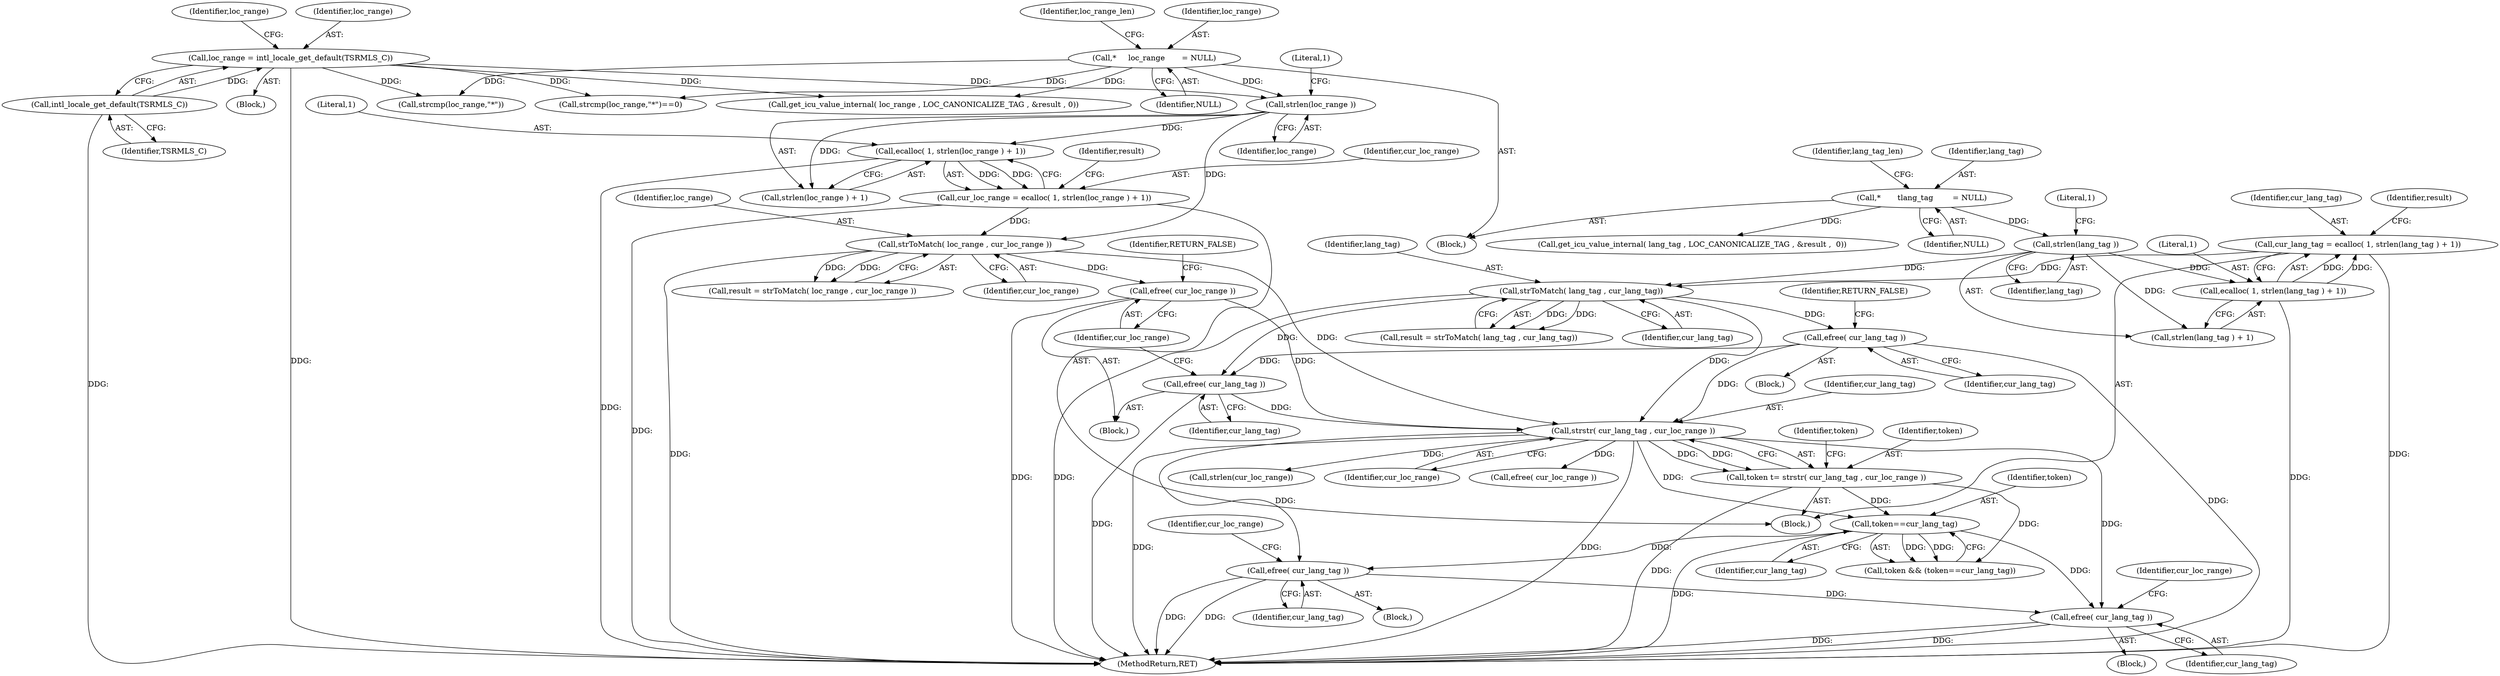 digraph "0_php-src_97eff7eb57fc2320c267a949cffd622c38712484?w=1_10@pointer" {
"1000423" [label="(Call,efree( cur_lang_tag ))"];
"1000390" [label="(Call,token==cur_lang_tag)"];
"1000382" [label="(Call,token \t= strstr( cur_lang_tag , cur_loc_range ))"];
"1000384" [label="(Call,strstr( cur_lang_tag , cur_loc_range ))"];
"1000356" [label="(Call,efree( cur_lang_tag ))"];
"1000348" [label="(Call,strToMatch( lang_tag , cur_lang_tag))"];
"1000343" [label="(Call,strlen(lang_tag ))"];
"1000116" [label="(Call,*       \tlang_tag        = NULL)"];
"1000338" [label="(Call,cur_lang_tag = ecalloc( 1, strlen(lang_tag ) + 1))"];
"1000340" [label="(Call,ecalloc( 1, strlen(lang_tag ) + 1))"];
"1000377" [label="(Call,efree( cur_lang_tag ))"];
"1000379" [label="(Call,efree( cur_loc_range ))"];
"1000369" [label="(Call,strToMatch( loc_range , cur_loc_range ))"];
"1000364" [label="(Call,strlen(loc_range ))"];
"1000124" [label="(Call,*     loc_range       = NULL)"];
"1000174" [label="(Call,loc_range = intl_locale_get_default(TSRMLS_C))"];
"1000176" [label="(Call,intl_locale_get_default(TSRMLS_C))"];
"1000359" [label="(Call,cur_loc_range = ecalloc( 1, strlen(loc_range ) + 1))"];
"1000361" [label="(Call,ecalloc( 1, strlen(loc_range ) + 1))"];
"1000412" [label="(Call,efree( cur_lang_tag ))"];
"1000116" [label="(Call,*       \tlang_tag        = NULL)"];
"1000376" [label="(Block,)"];
"1000129" [label="(Identifier,loc_range_len)"];
"1000181" [label="(Identifier,loc_range)"];
"1000392" [label="(Identifier,cur_lang_tag)"];
"1000118" [label="(Identifier,NULL)"];
"1000358" [label="(Identifier,RETURN_FALSE)"];
"1000362" [label="(Literal,1)"];
"1000382" [label="(Call,token \t= strstr( cur_lang_tag , cur_loc_range ))"];
"1000412" [label="(Call,efree( cur_lang_tag ))"];
"1000350" [label="(Identifier,cur_lang_tag)"];
"1000347" [label="(Identifier,result)"];
"1000370" [label="(Identifier,loc_range)"];
"1000357" [label="(Identifier,cur_lang_tag)"];
"1000349" [label="(Identifier,lang_tag)"];
"1000342" [label="(Call,strlen(lang_tag ) + 1)"];
"1000398" [label="(Call,strlen(cur_loc_range))"];
"1000422" [label="(Block,)"];
"1000366" [label="(Literal,1)"];
"1000356" [label="(Call,efree( cur_lang_tag ))"];
"1000338" [label="(Call,cur_lang_tag = ecalloc( 1, strlen(lang_tag ) + 1))"];
"1000385" [label="(Identifier,cur_lang_tag)"];
"1000386" [label="(Identifier,cur_loc_range)"];
"1000369" [label="(Call,strToMatch( loc_range , cur_loc_range ))"];
"1000344" [label="(Identifier,lang_tag)"];
"1000365" [label="(Identifier,loc_range)"];
"1000371" [label="(Identifier,cur_loc_range)"];
"1000173" [label="(Block,)"];
"1000337" [label="(Block,)"];
"1000124" [label="(Call,*     loc_range       = NULL)"];
"1000348" [label="(Call,strToMatch( lang_tag , cur_lang_tag))"];
"1000176" [label="(Call,intl_locale_get_default(TSRMLS_C))"];
"1000174" [label="(Call,loc_range = intl_locale_get_default(TSRMLS_C))"];
"1000121" [label="(Identifier,lang_tag_len)"];
"1000428" [label="(Call,efree( cur_loc_range ))"];
"1000205" [label="(Call,get_icu_value_internal( lang_tag , LOC_CANONICALIZE_TAG , &result ,  0))"];
"1000126" [label="(Identifier,NULL)"];
"1000361" [label="(Call,ecalloc( 1, strlen(loc_range ) + 1))"];
"1000377" [label="(Call,efree( cur_lang_tag ))"];
"1000378" [label="(Identifier,cur_lang_tag)"];
"1000180" [label="(Call,strcmp(loc_range,\"*\"))"];
"1000359" [label="(Call,cur_loc_range = ecalloc( 1, strlen(loc_range ) + 1))"];
"1000345" [label="(Literal,1)"];
"1000423" [label="(Call,efree( cur_lang_tag ))"];
"1000411" [label="(Block,)"];
"1000341" [label="(Literal,1)"];
"1000389" [label="(Identifier,token)"];
"1000114" [label="(Block,)"];
"1000125" [label="(Identifier,loc_range)"];
"1000175" [label="(Identifier,loc_range)"];
"1000343" [label="(Call,strlen(lang_tag ))"];
"1000340" [label="(Call,ecalloc( 1, strlen(lang_tag ) + 1))"];
"1000379" [label="(Call,efree( cur_loc_range ))"];
"1000391" [label="(Identifier,token)"];
"1000355" [label="(Block,)"];
"1000179" [label="(Call,strcmp(loc_range,\"*\")==0)"];
"1000177" [label="(Identifier,TSRMLS_C)"];
"1000368" [label="(Identifier,result)"];
"1000346" [label="(Call,result = strToMatch( lang_tag , cur_lang_tag))"];
"1000381" [label="(Identifier,RETURN_FALSE)"];
"1000364" [label="(Call,strlen(loc_range ))"];
"1000363" [label="(Call,strlen(loc_range ) + 1)"];
"1000191" [label="(Call,get_icu_value_internal( loc_range , LOC_CANONICALIZE_TAG , &result , 0))"];
"1000415" [label="(Identifier,cur_loc_range)"];
"1000383" [label="(Identifier,token)"];
"1000380" [label="(Identifier,cur_loc_range)"];
"1000431" [label="(MethodReturn,RET)"];
"1000360" [label="(Identifier,cur_loc_range)"];
"1000339" [label="(Identifier,cur_lang_tag)"];
"1000367" [label="(Call,result = strToMatch( loc_range , cur_loc_range ))"];
"1000426" [label="(Identifier,cur_loc_range)"];
"1000424" [label="(Identifier,cur_lang_tag)"];
"1000384" [label="(Call,strstr( cur_lang_tag , cur_loc_range ))"];
"1000388" [label="(Call,token && (token==cur_lang_tag))"];
"1000413" [label="(Identifier,cur_lang_tag)"];
"1000390" [label="(Call,token==cur_lang_tag)"];
"1000117" [label="(Identifier,lang_tag)"];
"1000423" -> "1000422"  [label="AST: "];
"1000423" -> "1000424"  [label="CFG: "];
"1000424" -> "1000423"  [label="AST: "];
"1000426" -> "1000423"  [label="CFG: "];
"1000423" -> "1000431"  [label="DDG: "];
"1000423" -> "1000431"  [label="DDG: "];
"1000390" -> "1000423"  [label="DDG: "];
"1000412" -> "1000423"  [label="DDG: "];
"1000384" -> "1000423"  [label="DDG: "];
"1000390" -> "1000388"  [label="AST: "];
"1000390" -> "1000392"  [label="CFG: "];
"1000391" -> "1000390"  [label="AST: "];
"1000392" -> "1000390"  [label="AST: "];
"1000388" -> "1000390"  [label="CFG: "];
"1000390" -> "1000431"  [label="DDG: "];
"1000390" -> "1000388"  [label="DDG: "];
"1000390" -> "1000388"  [label="DDG: "];
"1000382" -> "1000390"  [label="DDG: "];
"1000384" -> "1000390"  [label="DDG: "];
"1000390" -> "1000412"  [label="DDG: "];
"1000382" -> "1000337"  [label="AST: "];
"1000382" -> "1000384"  [label="CFG: "];
"1000383" -> "1000382"  [label="AST: "];
"1000384" -> "1000382"  [label="AST: "];
"1000389" -> "1000382"  [label="CFG: "];
"1000382" -> "1000431"  [label="DDG: "];
"1000384" -> "1000382"  [label="DDG: "];
"1000384" -> "1000382"  [label="DDG: "];
"1000382" -> "1000388"  [label="DDG: "];
"1000384" -> "1000386"  [label="CFG: "];
"1000385" -> "1000384"  [label="AST: "];
"1000386" -> "1000384"  [label="AST: "];
"1000384" -> "1000431"  [label="DDG: "];
"1000384" -> "1000431"  [label="DDG: "];
"1000356" -> "1000384"  [label="DDG: "];
"1000348" -> "1000384"  [label="DDG: "];
"1000377" -> "1000384"  [label="DDG: "];
"1000379" -> "1000384"  [label="DDG: "];
"1000369" -> "1000384"  [label="DDG: "];
"1000384" -> "1000398"  [label="DDG: "];
"1000384" -> "1000412"  [label="DDG: "];
"1000384" -> "1000428"  [label="DDG: "];
"1000356" -> "1000355"  [label="AST: "];
"1000356" -> "1000357"  [label="CFG: "];
"1000357" -> "1000356"  [label="AST: "];
"1000358" -> "1000356"  [label="CFG: "];
"1000356" -> "1000431"  [label="DDG: "];
"1000348" -> "1000356"  [label="DDG: "];
"1000356" -> "1000377"  [label="DDG: "];
"1000348" -> "1000346"  [label="AST: "];
"1000348" -> "1000350"  [label="CFG: "];
"1000349" -> "1000348"  [label="AST: "];
"1000350" -> "1000348"  [label="AST: "];
"1000346" -> "1000348"  [label="CFG: "];
"1000348" -> "1000431"  [label="DDG: "];
"1000348" -> "1000346"  [label="DDG: "];
"1000348" -> "1000346"  [label="DDG: "];
"1000343" -> "1000348"  [label="DDG: "];
"1000338" -> "1000348"  [label="DDG: "];
"1000348" -> "1000377"  [label="DDG: "];
"1000343" -> "1000342"  [label="AST: "];
"1000343" -> "1000344"  [label="CFG: "];
"1000344" -> "1000343"  [label="AST: "];
"1000345" -> "1000343"  [label="CFG: "];
"1000343" -> "1000340"  [label="DDG: "];
"1000343" -> "1000342"  [label="DDG: "];
"1000116" -> "1000343"  [label="DDG: "];
"1000116" -> "1000114"  [label="AST: "];
"1000116" -> "1000118"  [label="CFG: "];
"1000117" -> "1000116"  [label="AST: "];
"1000118" -> "1000116"  [label="AST: "];
"1000121" -> "1000116"  [label="CFG: "];
"1000116" -> "1000205"  [label="DDG: "];
"1000338" -> "1000337"  [label="AST: "];
"1000338" -> "1000340"  [label="CFG: "];
"1000339" -> "1000338"  [label="AST: "];
"1000340" -> "1000338"  [label="AST: "];
"1000347" -> "1000338"  [label="CFG: "];
"1000338" -> "1000431"  [label="DDG: "];
"1000340" -> "1000338"  [label="DDG: "];
"1000340" -> "1000338"  [label="DDG: "];
"1000340" -> "1000342"  [label="CFG: "];
"1000341" -> "1000340"  [label="AST: "];
"1000342" -> "1000340"  [label="AST: "];
"1000340" -> "1000431"  [label="DDG: "];
"1000377" -> "1000376"  [label="AST: "];
"1000377" -> "1000378"  [label="CFG: "];
"1000378" -> "1000377"  [label="AST: "];
"1000380" -> "1000377"  [label="CFG: "];
"1000377" -> "1000431"  [label="DDG: "];
"1000379" -> "1000376"  [label="AST: "];
"1000379" -> "1000380"  [label="CFG: "];
"1000380" -> "1000379"  [label="AST: "];
"1000381" -> "1000379"  [label="CFG: "];
"1000379" -> "1000431"  [label="DDG: "];
"1000369" -> "1000379"  [label="DDG: "];
"1000369" -> "1000367"  [label="AST: "];
"1000369" -> "1000371"  [label="CFG: "];
"1000370" -> "1000369"  [label="AST: "];
"1000371" -> "1000369"  [label="AST: "];
"1000367" -> "1000369"  [label="CFG: "];
"1000369" -> "1000431"  [label="DDG: "];
"1000369" -> "1000367"  [label="DDG: "];
"1000369" -> "1000367"  [label="DDG: "];
"1000364" -> "1000369"  [label="DDG: "];
"1000359" -> "1000369"  [label="DDG: "];
"1000364" -> "1000363"  [label="AST: "];
"1000364" -> "1000365"  [label="CFG: "];
"1000365" -> "1000364"  [label="AST: "];
"1000366" -> "1000364"  [label="CFG: "];
"1000364" -> "1000361"  [label="DDG: "];
"1000364" -> "1000363"  [label="DDG: "];
"1000124" -> "1000364"  [label="DDG: "];
"1000174" -> "1000364"  [label="DDG: "];
"1000124" -> "1000114"  [label="AST: "];
"1000124" -> "1000126"  [label="CFG: "];
"1000125" -> "1000124"  [label="AST: "];
"1000126" -> "1000124"  [label="AST: "];
"1000129" -> "1000124"  [label="CFG: "];
"1000124" -> "1000179"  [label="DDG: "];
"1000124" -> "1000180"  [label="DDG: "];
"1000124" -> "1000191"  [label="DDG: "];
"1000174" -> "1000173"  [label="AST: "];
"1000174" -> "1000176"  [label="CFG: "];
"1000175" -> "1000174"  [label="AST: "];
"1000176" -> "1000174"  [label="AST: "];
"1000181" -> "1000174"  [label="CFG: "];
"1000174" -> "1000431"  [label="DDG: "];
"1000176" -> "1000174"  [label="DDG: "];
"1000174" -> "1000179"  [label="DDG: "];
"1000174" -> "1000180"  [label="DDG: "];
"1000174" -> "1000191"  [label="DDG: "];
"1000176" -> "1000177"  [label="CFG: "];
"1000177" -> "1000176"  [label="AST: "];
"1000176" -> "1000431"  [label="DDG: "];
"1000359" -> "1000337"  [label="AST: "];
"1000359" -> "1000361"  [label="CFG: "];
"1000360" -> "1000359"  [label="AST: "];
"1000361" -> "1000359"  [label="AST: "];
"1000368" -> "1000359"  [label="CFG: "];
"1000359" -> "1000431"  [label="DDG: "];
"1000361" -> "1000359"  [label="DDG: "];
"1000361" -> "1000359"  [label="DDG: "];
"1000361" -> "1000363"  [label="CFG: "];
"1000362" -> "1000361"  [label="AST: "];
"1000363" -> "1000361"  [label="AST: "];
"1000361" -> "1000431"  [label="DDG: "];
"1000412" -> "1000411"  [label="AST: "];
"1000412" -> "1000413"  [label="CFG: "];
"1000413" -> "1000412"  [label="AST: "];
"1000415" -> "1000412"  [label="CFG: "];
"1000412" -> "1000431"  [label="DDG: "];
"1000412" -> "1000431"  [label="DDG: "];
}
